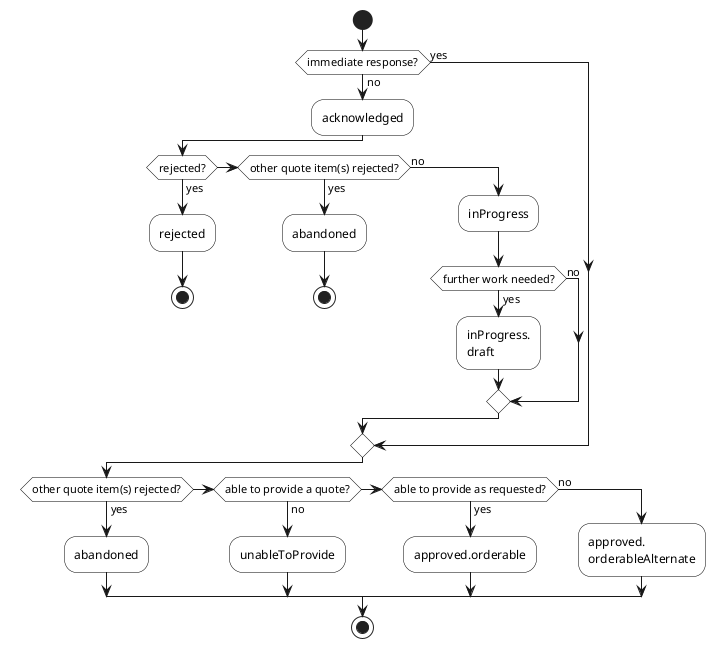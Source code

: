 @startuml


skinparam activity {
    BackgroundColor White
    BorderColor Black
}

start
if(immediate response?) then (no)
    :acknowledged;
    if(rejected?) then (yes)
        :rejected;
        stop
    elseif(other quote item(s) rejected?) then (yes)
        :abandoned;
        stop
    else (no)
        :inProgress;
        if(further work needed?) then (yes)
            :inProgress.
            draft;
        else(no)
        endif
        'goto information_check
    endif
else(yes)
    'goto information_check
endif
'label information_check
if(other quote item(s) rejected?) then (yes)
    :abandoned;
elseif(able to provide a quote?) then (no)
    :unableToProvide;
elseif(able to provide as requested?) then (yes)
    :approved.orderable;
else(no)
    :approved.
    orderableAlternate;
endif
stop

@enduml